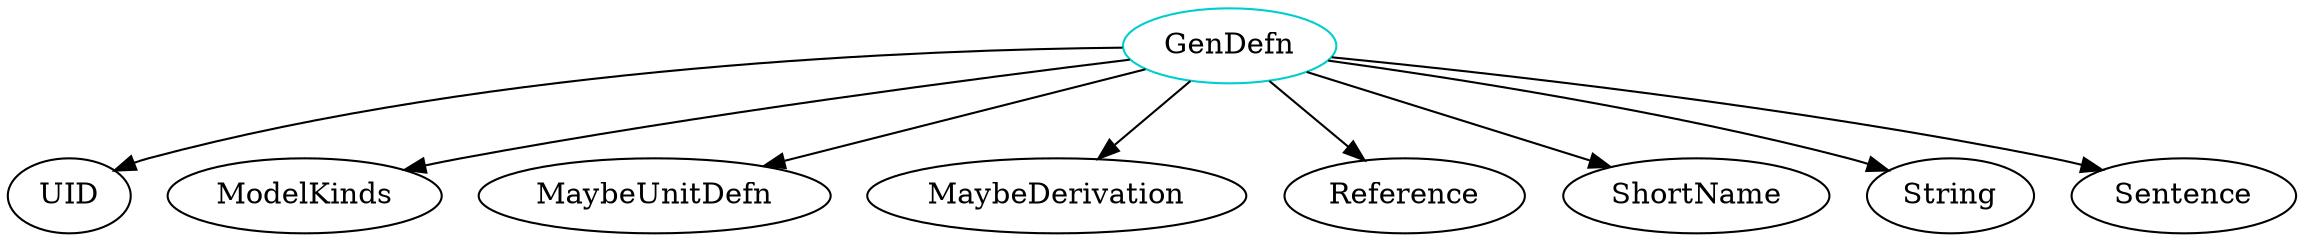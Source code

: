 digraph gendefn{
GenDefn -> UID;
GenDefn -> ModelKinds;
GenDefn -> MaybeUnitDefn;
GenDefn -> MaybeDerivation;
GenDefn -> Reference;
GenDefn -> ShortName;
GenDefn -> String;
GenDefn -> Sentence;
GenDefn	[shape=oval, color=cyan3, label=GenDefn];
}
